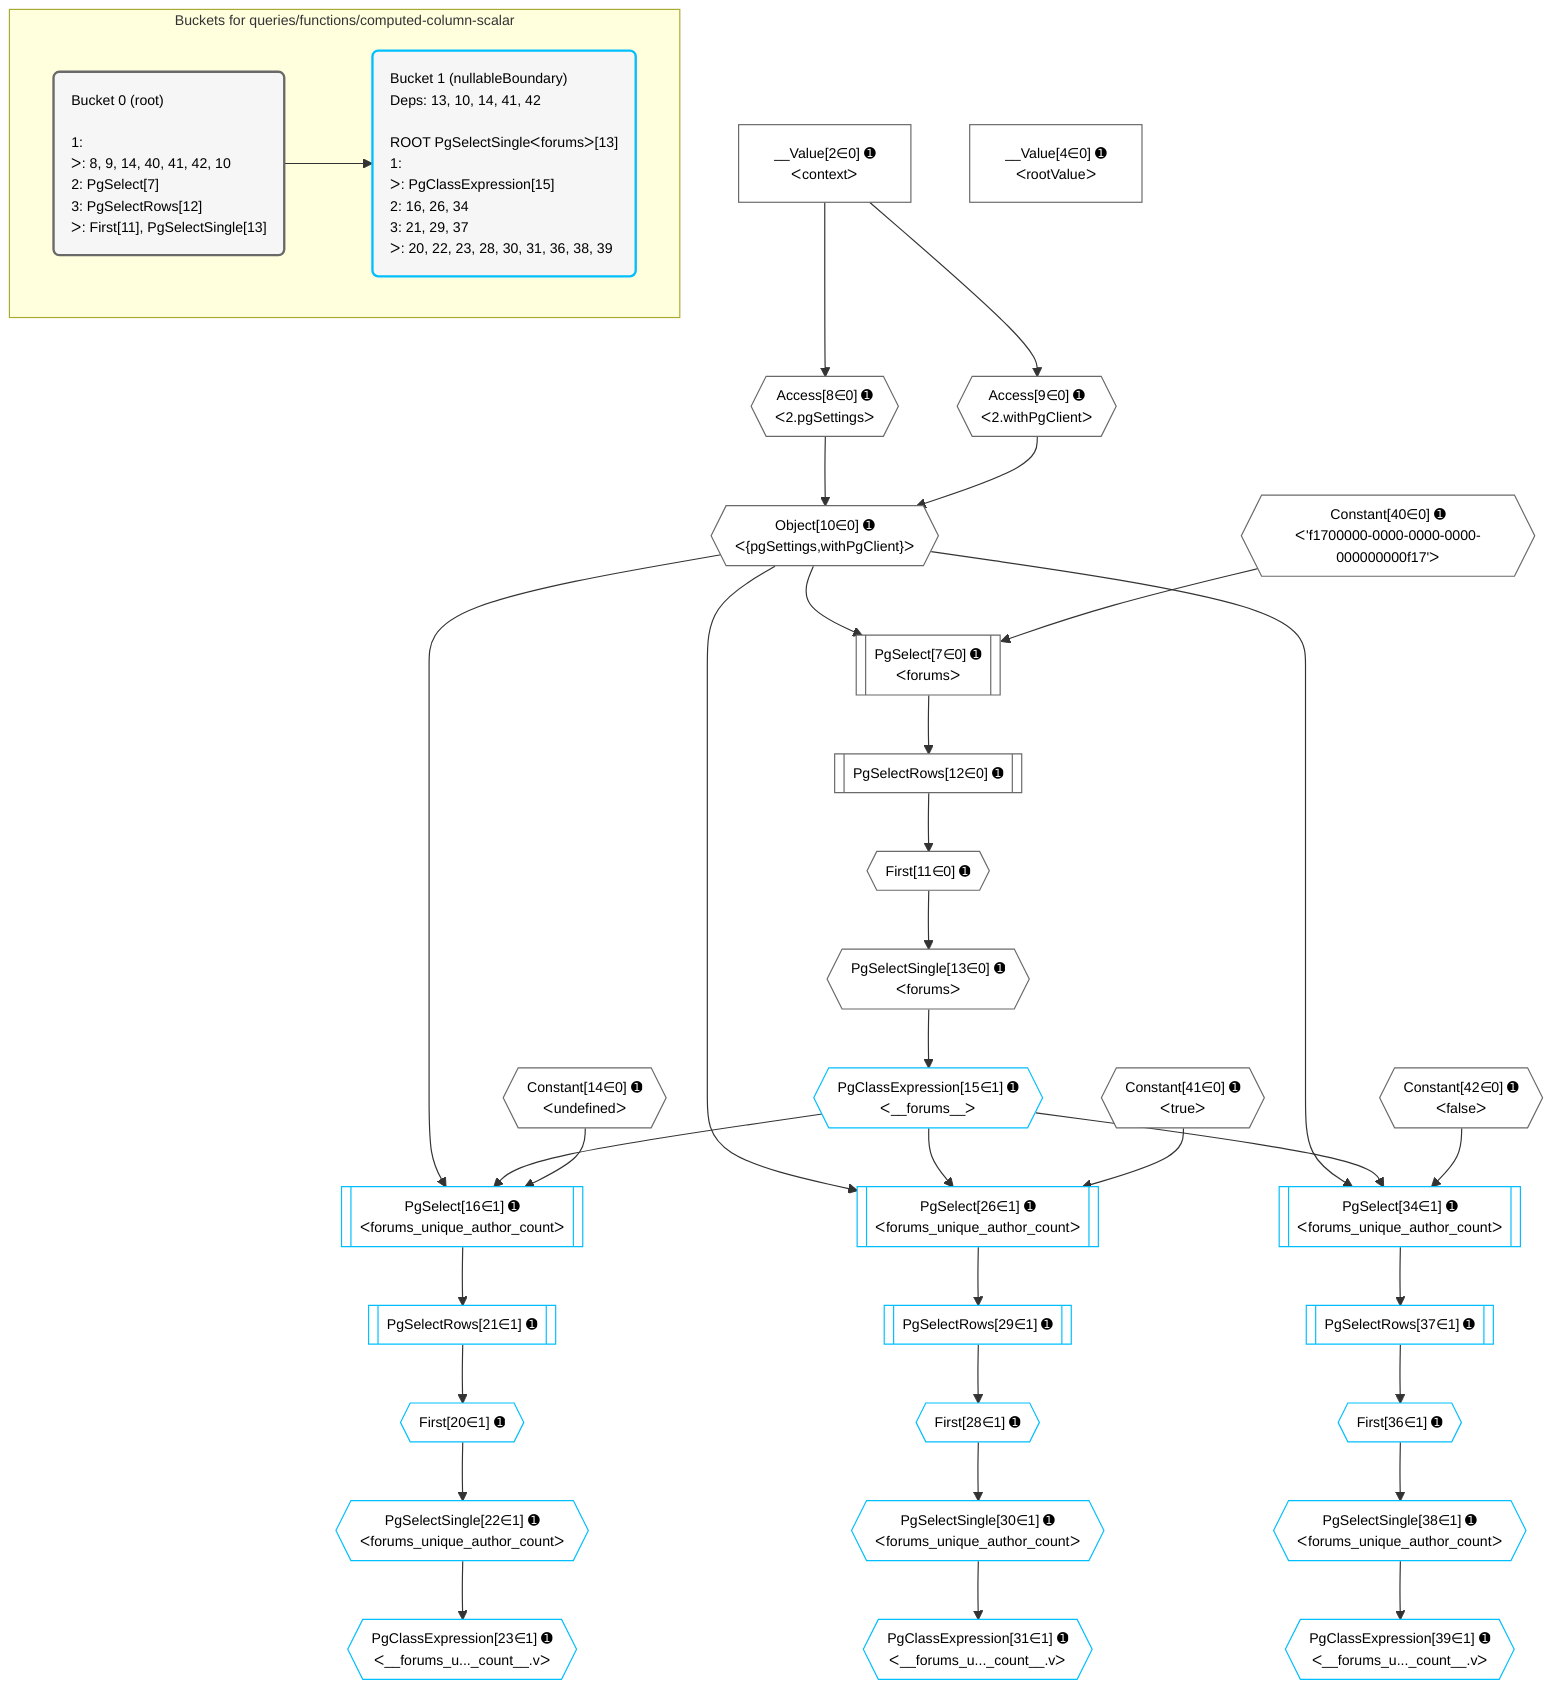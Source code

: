 %%{init: {'themeVariables': { 'fontSize': '12px'}}}%%
graph TD
    classDef path fill:#eee,stroke:#000,color:#000
    classDef plan fill:#fff,stroke-width:1px,color:#000
    classDef itemplan fill:#fff,stroke-width:2px,color:#000
    classDef unbatchedplan fill:#dff,stroke-width:1px,color:#000
    classDef sideeffectplan fill:#fcc,stroke-width:2px,color:#000
    classDef bucket fill:#f6f6f6,color:#000,stroke-width:2px,text-align:left


    %% plan dependencies
    PgSelect7[["PgSelect[7∈0] ➊<br />ᐸforumsᐳ"]]:::plan
    Object10{{"Object[10∈0] ➊<br />ᐸ{pgSettings,withPgClient}ᐳ"}}:::plan
    Constant40{{"Constant[40∈0] ➊<br />ᐸ'f1700000-0000-0000-0000-000000000f17'ᐳ"}}:::plan
    Object10 & Constant40 --> PgSelect7
    Access8{{"Access[8∈0] ➊<br />ᐸ2.pgSettingsᐳ"}}:::plan
    Access9{{"Access[9∈0] ➊<br />ᐸ2.withPgClientᐳ"}}:::plan
    Access8 & Access9 --> Object10
    __Value2["__Value[2∈0] ➊<br />ᐸcontextᐳ"]:::plan
    __Value2 --> Access8
    __Value2 --> Access9
    First11{{"First[11∈0] ➊"}}:::plan
    PgSelectRows12[["PgSelectRows[12∈0] ➊"]]:::plan
    PgSelectRows12 --> First11
    PgSelect7 --> PgSelectRows12
    PgSelectSingle13{{"PgSelectSingle[13∈0] ➊<br />ᐸforumsᐳ"}}:::plan
    First11 --> PgSelectSingle13
    __Value4["__Value[4∈0] ➊<br />ᐸrootValueᐳ"]:::plan
    Constant14{{"Constant[14∈0] ➊<br />ᐸundefinedᐳ"}}:::plan
    Constant41{{"Constant[41∈0] ➊<br />ᐸtrueᐳ"}}:::plan
    Constant42{{"Constant[42∈0] ➊<br />ᐸfalseᐳ"}}:::plan
    PgSelect16[["PgSelect[16∈1] ➊<br />ᐸforums_unique_author_countᐳ"]]:::plan
    PgClassExpression15{{"PgClassExpression[15∈1] ➊<br />ᐸ__forums__ᐳ"}}:::plan
    Object10 & PgClassExpression15 & Constant14 --> PgSelect16
    PgSelect26[["PgSelect[26∈1] ➊<br />ᐸforums_unique_author_countᐳ"]]:::plan
    Object10 & PgClassExpression15 & Constant41 --> PgSelect26
    PgSelect34[["PgSelect[34∈1] ➊<br />ᐸforums_unique_author_countᐳ"]]:::plan
    Object10 & PgClassExpression15 & Constant42 --> PgSelect34
    PgSelectSingle13 --> PgClassExpression15
    First20{{"First[20∈1] ➊"}}:::plan
    PgSelectRows21[["PgSelectRows[21∈1] ➊"]]:::plan
    PgSelectRows21 --> First20
    PgSelect16 --> PgSelectRows21
    PgSelectSingle22{{"PgSelectSingle[22∈1] ➊<br />ᐸforums_unique_author_countᐳ"}}:::plan
    First20 --> PgSelectSingle22
    PgClassExpression23{{"PgClassExpression[23∈1] ➊<br />ᐸ__forums_u..._count__.vᐳ"}}:::plan
    PgSelectSingle22 --> PgClassExpression23
    First28{{"First[28∈1] ➊"}}:::plan
    PgSelectRows29[["PgSelectRows[29∈1] ➊"]]:::plan
    PgSelectRows29 --> First28
    PgSelect26 --> PgSelectRows29
    PgSelectSingle30{{"PgSelectSingle[30∈1] ➊<br />ᐸforums_unique_author_countᐳ"}}:::plan
    First28 --> PgSelectSingle30
    PgClassExpression31{{"PgClassExpression[31∈1] ➊<br />ᐸ__forums_u..._count__.vᐳ"}}:::plan
    PgSelectSingle30 --> PgClassExpression31
    First36{{"First[36∈1] ➊"}}:::plan
    PgSelectRows37[["PgSelectRows[37∈1] ➊"]]:::plan
    PgSelectRows37 --> First36
    PgSelect34 --> PgSelectRows37
    PgSelectSingle38{{"PgSelectSingle[38∈1] ➊<br />ᐸforums_unique_author_countᐳ"}}:::plan
    First36 --> PgSelectSingle38
    PgClassExpression39{{"PgClassExpression[39∈1] ➊<br />ᐸ__forums_u..._count__.vᐳ"}}:::plan
    PgSelectSingle38 --> PgClassExpression39

    %% define steps

    subgraph "Buckets for queries/functions/computed-column-scalar"
    Bucket0("Bucket 0 (root)<br /><br />1: <br />ᐳ: 8, 9, 14, 40, 41, 42, 10<br />2: PgSelect[7]<br />3: PgSelectRows[12]<br />ᐳ: First[11], PgSelectSingle[13]"):::bucket
    classDef bucket0 stroke:#696969
    class Bucket0,__Value2,__Value4,PgSelect7,Access8,Access9,Object10,First11,PgSelectRows12,PgSelectSingle13,Constant14,Constant40,Constant41,Constant42 bucket0
    Bucket1("Bucket 1 (nullableBoundary)<br />Deps: 13, 10, 14, 41, 42<br /><br />ROOT PgSelectSingleᐸforumsᐳ[13]<br />1: <br />ᐳ: PgClassExpression[15]<br />2: 16, 26, 34<br />3: 21, 29, 37<br />ᐳ: 20, 22, 23, 28, 30, 31, 36, 38, 39"):::bucket
    classDef bucket1 stroke:#00bfff
    class Bucket1,PgClassExpression15,PgSelect16,First20,PgSelectRows21,PgSelectSingle22,PgClassExpression23,PgSelect26,First28,PgSelectRows29,PgSelectSingle30,PgClassExpression31,PgSelect34,First36,PgSelectRows37,PgSelectSingle38,PgClassExpression39 bucket1
    Bucket0 --> Bucket1
    end